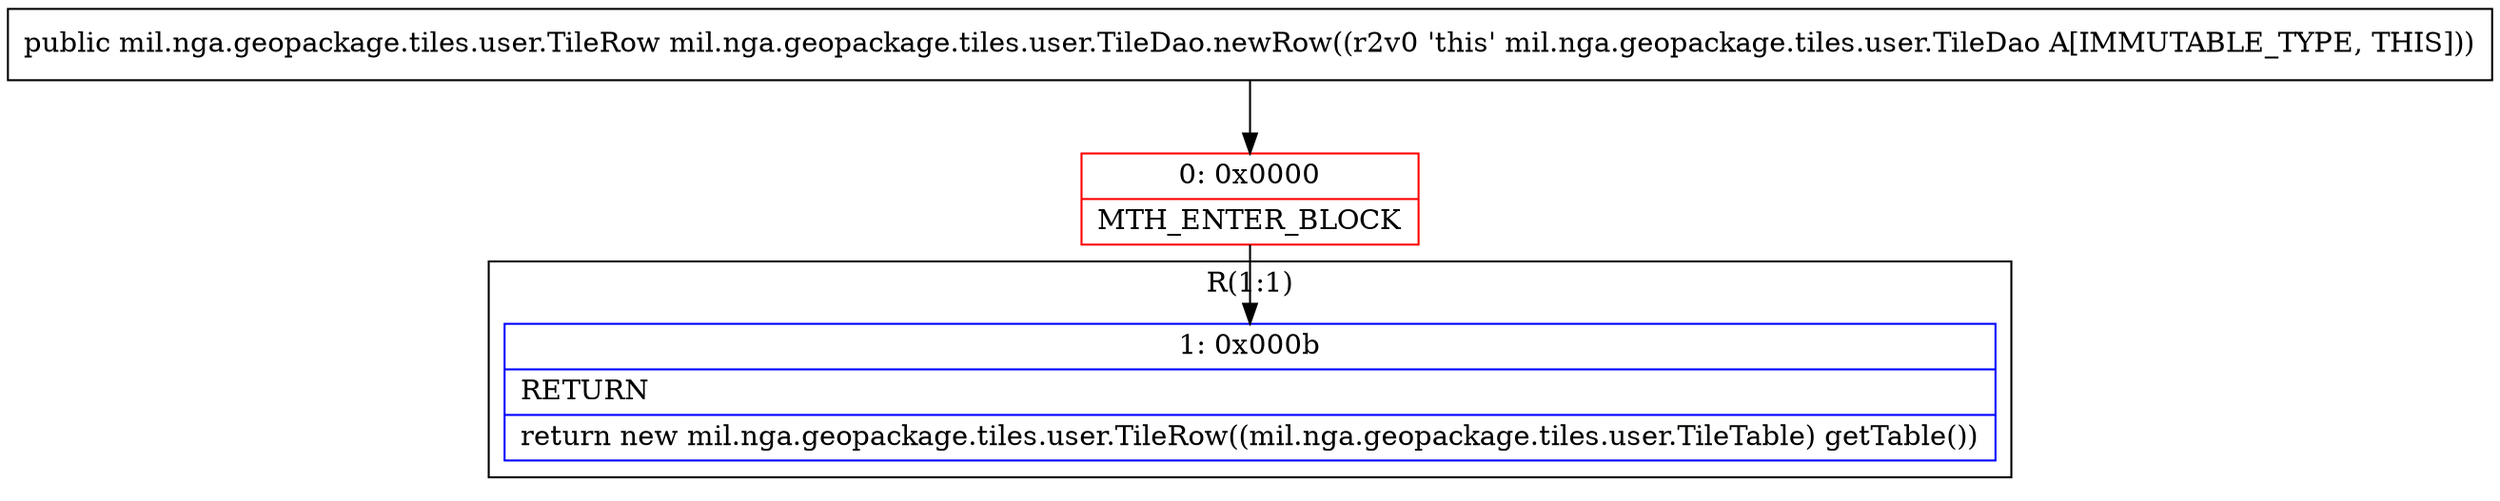 digraph "CFG formil.nga.geopackage.tiles.user.TileDao.newRow()Lmil\/nga\/geopackage\/tiles\/user\/TileRow;" {
subgraph cluster_Region_187032284 {
label = "R(1:1)";
node [shape=record,color=blue];
Node_1 [shape=record,label="{1\:\ 0x000b|RETURN\l|return new mil.nga.geopackage.tiles.user.TileRow((mil.nga.geopackage.tiles.user.TileTable) getTable())\l}"];
}
Node_0 [shape=record,color=red,label="{0\:\ 0x0000|MTH_ENTER_BLOCK\l}"];
MethodNode[shape=record,label="{public mil.nga.geopackage.tiles.user.TileRow mil.nga.geopackage.tiles.user.TileDao.newRow((r2v0 'this' mil.nga.geopackage.tiles.user.TileDao A[IMMUTABLE_TYPE, THIS])) }"];
MethodNode -> Node_0;
Node_0 -> Node_1;
}

